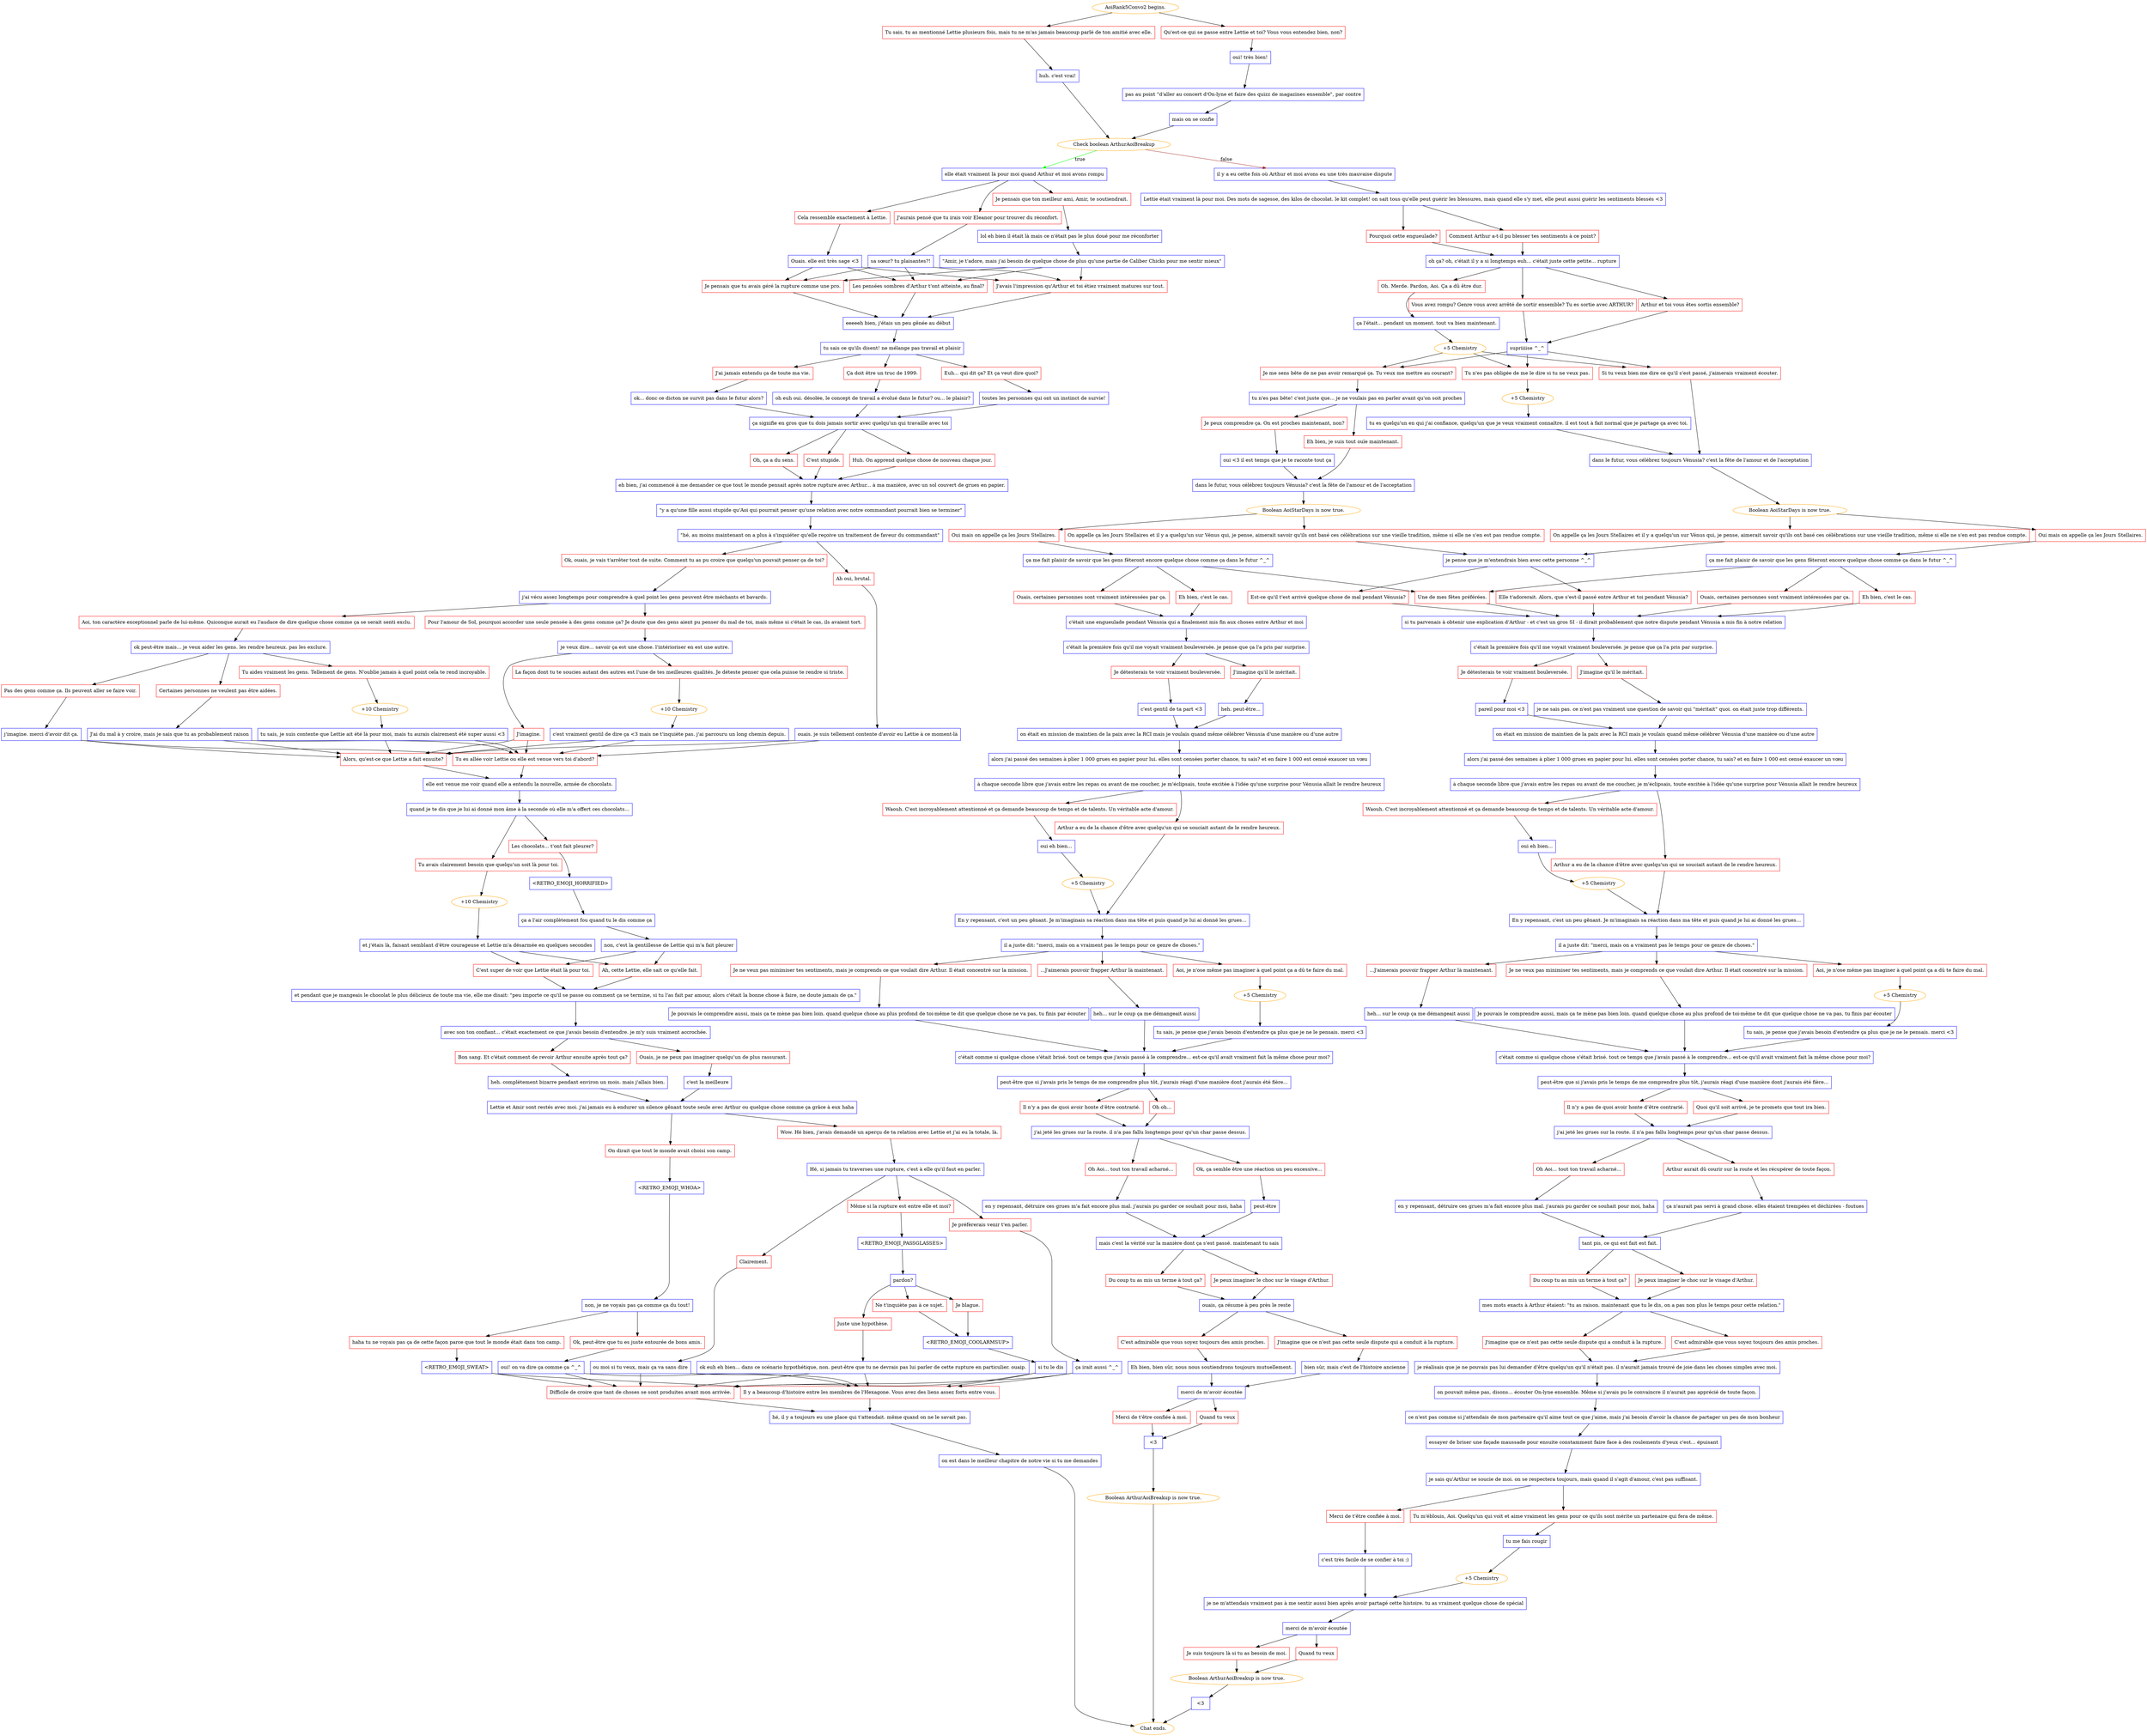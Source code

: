 digraph {
	"AoiRank5Convo2 begins." [color=orange];
		"AoiRank5Convo2 begins." -> j2476135906;
		"AoiRank5Convo2 begins." -> j2944201675;
	j2476135906 [label="Tu sais, tu as mentionné Lettie plusieurs fois, mais tu ne m'as jamais beaucoup parlé de ton amitié avec elle.",shape=box,color=red];
		j2476135906 -> j2164501215;
	j2944201675 [label="Qu'est-ce qui se passe entre Lettie et toi? Vous vous entendez bien, non?",shape=box,color=red];
		j2944201675 -> j3086523580;
	j2164501215 [label="huh. c'est vrai!",shape=box,color=blue];
		j2164501215 -> j3919667655;
	j3086523580 [label="oui! très bien!",shape=box,color=blue];
		j3086523580 -> j2322807909;
	j3919667655 [label="Check boolean ArthurAoiBreakup",color=orange];
		j3919667655 -> j2817550085 [label=true,color=green];
		j3919667655 -> j3671707788 [label=false,color=brown];
	j2322807909 [label="pas au point \"d'aller au concert d'On-lyne et faire des quizz de magazines ensemble\", par contre",shape=box,color=blue];
		j2322807909 -> j1327612943;
	j2817550085 [label="elle était vraiment là pour moi quand Arthur et moi avons rompu",shape=box,color=blue];
		j2817550085 -> j1318387973;
		j2817550085 -> j3549487635;
		j2817550085 -> j936696302;
	j3671707788 [label="il y a eu cette fois où Arthur et moi avons eu une très mauvaise dispute",shape=box,color=blue];
		j3671707788 -> j2061073826;
	j1327612943 [label="mais on se confie",shape=box,color=blue];
		j1327612943 -> j3919667655;
	j1318387973 [label="J'aurais pensé que tu irais voir Eleanor pour trouver du réconfort.",shape=box,color=red];
		j1318387973 -> j2065341797;
	j3549487635 [label="Je pensais que ton meilleur ami, Amir, te soutiendrait.",shape=box,color=red];
		j3549487635 -> j1642386502;
	j936696302 [label="Cela ressemble exactement à Lettie.",shape=box,color=red];
		j936696302 -> j3311597218;
	j2061073826 [label="Lettie était vraiment là pour moi. Des mots de sagesse, des kilos de chocolat. le kit complet! on sait tous qu'elle peut guérir les blessures, mais quand elle s'y met, elle peut aussi guérir les sentiments blessés <3",shape=box,color=blue];
		j2061073826 -> j1373928004;
		j2061073826 -> j2146100616;
	j2065341797 [label="sa sœur? tu plaisantes?!",shape=box,color=blue];
		j2065341797 -> j582226490;
		j2065341797 -> j1516882346;
		j2065341797 -> j1972246268;
	j1642386502 [label="lol eh bien il était là mais ce n'était pas le plus doué pour me réconforter",shape=box,color=blue];
		j1642386502 -> j1391591171;
	j3311597218 [label="Ouais. elle est très sage <3",shape=box,color=blue];
		j3311597218 -> j582226490;
		j3311597218 -> j1516882346;
		j3311597218 -> j1972246268;
	j1373928004 [label="Pourquoi cette engueulade?",shape=box,color=red];
		j1373928004 -> j3903272366;
	j2146100616 [label="Comment Arthur a-t-il pu blesser tes sentiments à ce point?",shape=box,color=red];
		j2146100616 -> j3903272366;
	j582226490 [label="Les pensées sombres d'Arthur t'ont atteinte, au final?",shape=box,color=red];
		j582226490 -> j3877777857;
	j1516882346 [label="Je pensais que tu avais géré la rupture comme une pro.",shape=box,color=red];
		j1516882346 -> j3877777857;
	j1972246268 [label="J'avais l'impression qu'Arthur et toi étiez vraiment matures sur tout.",shape=box,color=red];
		j1972246268 -> j3877777857;
	j1391591171 [label="\"Amir, je t'adore, mais j'ai besoin de quelque chose de plus qu'une partie de Caliber Chicks pour me sentir mieux\"",shape=box,color=blue];
		j1391591171 -> j582226490;
		j1391591171 -> j1516882346;
		j1391591171 -> j1972246268;
	j3903272366 [label="oh ça? oh, c'était il y a si longtemps euh... c'était juste cette petite... rupture",shape=box,color=blue];
		j3903272366 -> j387406798;
		j3903272366 -> j248940198;
		j3903272366 -> j2846479299;
	j3877777857 [label="eeeeeh bien, j'étais un peu gênée au début",shape=box,color=blue];
		j3877777857 -> j2182896456;
	j387406798 [label="Arthur et toi vous êtes sortis ensemble?",shape=box,color=red];
		j387406798 -> j1865531092;
	j248940198 [label="Vous avez rompu? Genre vous avez arrêté de sortir ensemble? Tu es sortie avec ARTHUR?",shape=box,color=red];
		j248940198 -> j1865531092;
	j2846479299 [label="Oh. Merde. Pardon, Aoi. Ça a dû être dur.",shape=box,color=red];
		j2846479299 -> j3595953660;
	j2182896456 [label="tu sais ce qu'ils disent! ne mélange pas travail et plaisir",shape=box,color=blue];
		j2182896456 -> j2534991175;
		j2182896456 -> j1725657850;
		j2182896456 -> j2123744607;
	j1865531092 [label="supriiiise ^_^",shape=box,color=blue];
		j1865531092 -> j2036432658;
		j1865531092 -> j1447317683;
		j1865531092 -> j443390333;
	j3595953660 [label="ça l'était... pendant un moment. tout va bien maintenant.",shape=box,color=blue];
		j3595953660 -> j1152607240;
	j2534991175 [label="J'ai jamais entendu ça de toute ma vie.",shape=box,color=red];
		j2534991175 -> j1898759163;
	j1725657850 [label="Ça doit être un truc de 1999.",shape=box,color=red];
		j1725657850 -> j1904513082;
	j2123744607 [label="Euh... qui dit ça? Et ça veut dire quoi?",shape=box,color=red];
		j2123744607 -> j4094639935;
	j2036432658 [label="Tu n'es pas obligée de me le dire si tu ne veux pas.",shape=box,color=red];
		j2036432658 -> j744951176;
	j1447317683 [label="Si tu veux bien me dire ce qu'il s'est passé, j'aimerais vraiment écouter.",shape=box,color=red];
		j1447317683 -> j512191218;
	j443390333 [label="Je me sens bête de ne pas avoir remarqué ça. Tu veux me mettre au courant?",shape=box,color=red];
		j443390333 -> j3824281511;
	j1152607240 [label="+5 Chemistry",color=orange];
		j1152607240 -> j2036432658;
		j1152607240 -> j1447317683;
		j1152607240 -> j443390333;
	j1898759163 [label="ok... donc ce dicton ne survit pas dans le futur alors?",shape=box,color=blue];
		j1898759163 -> j3483109864;
	j1904513082 [label="oh euh oui. désolée, le concept de travail a évolué dans le futur? ou... le plaisir?",shape=box,color=blue];
		j1904513082 -> j3483109864;
	j4094639935 [label="toutes les personnes qui ont un instinct de survie!",shape=box,color=blue];
		j4094639935 -> j3483109864;
	j744951176 [label="+5 Chemistry",color=orange];
		j744951176 -> j1430208480;
	j512191218 [label="dans le futur, vous célébrez toujours Vénusia? c'est la fête de l'amour et de l'acceptation",shape=box,color=blue];
		j512191218 -> j3698431878;
	j3824281511 [label="tu n'es pas bête! c'est juste que... je ne voulais pas en parler avant qu'on soit proches",shape=box,color=blue];
		j3824281511 -> j3345097850;
		j3824281511 -> j1879290855;
	j3483109864 [label="ça signifie en gros que tu dois jamais sortir avec quelqu'un qui travaille avec toi",shape=box,color=blue];
		j3483109864 -> j2565897709;
		j3483109864 -> j2217660700;
		j3483109864 -> j1005059389;
	j1430208480 [label="tu es quelqu'un en qui j'ai confiance, quelqu'un que je veux vraiment connaître. il est tout à fait normal que je partage ça avec toi.",shape=box,color=blue];
		j1430208480 -> j512191218;
	j3698431878 [label="Boolean AoiStarDays is now true.",color=orange];
		j3698431878 -> j770934791;
		j3698431878 -> j4099516011;
	j3345097850 [label="Eh bien, je suis tout ouïe maintenant.",shape=box,color=red];
		j3345097850 -> j872846832;
	j1879290855 [label="Je peux comprendre ça. On est proches maintenant, non?",shape=box,color=red];
		j1879290855 -> j1096237242;
	j2565897709 [label="Oh, ça a du sens.",shape=box,color=red];
		j2565897709 -> j94003808;
	j2217660700 [label="C'est stupide.",shape=box,color=red];
		j2217660700 -> j94003808;
	j1005059389 [label="Huh. On apprend quelque chose de nouveau chaque jour.",shape=box,color=red];
		j1005059389 -> j94003808;
	j770934791 [label="Oui mais on appelle ça les Jours Stellaires.",shape=box,color=red];
		j770934791 -> j1293245750;
	j4099516011 [label="On appelle ça les Jours Stellaires et il y a quelqu'un sur Vénus qui, je pense, aimerait savoir qu'ils ont basé ces célébrations sur une vieille tradition, même si elle ne s'en est pas rendue compte.",shape=box,color=red];
		j4099516011 -> j3031304952;
	j872846832 [label="dans le futur, vous célébrez toujours Vénusia? c'est la fête de l'amour et de l'acceptation",shape=box,color=blue];
		j872846832 -> j3257642712;
	j1096237242 [label="oui <3 il est temps que je te raconte tout ça",shape=box,color=blue];
		j1096237242 -> j872846832;
	j94003808 [label="eh bien, j'ai commencé à me demander ce que tout le monde pensait après notre rupture avec Arthur... à ma manière, avec un sol couvert de grues en papier.",shape=box,color=blue];
		j94003808 -> j1047202058;
	j1293245750 [label="ça me fait plaisir de savoir que les gens fêteront encore quelque chose comme ça dans le futur ^_^",shape=box,color=blue];
		j1293245750 -> j2224207664;
		j1293245750 -> j2310581674;
		j1293245750 -> j2051556756;
	j3031304952 [label="je pense que je m'entendrais bien avec cette personne ^_^",shape=box,color=blue];
		j3031304952 -> j696824582;
		j3031304952 -> j3676086562;
	j3257642712 [label="Boolean AoiStarDays is now true.",color=orange];
		j3257642712 -> j3808822212;
		j3257642712 -> j1151481392;
	j1047202058 [label="\"y a qu'une fille aussi stupide qu'Aoi qui pourrait penser qu'une relation avec notre commandant pourrait bien se terminer\"",shape=box,color=blue];
		j1047202058 -> j579259687;
	j2224207664 [label="Eh bien, c'est le cas.",shape=box,color=red];
		j2224207664 -> j1251051497;
	j2310581674 [label="Ouais, certaines personnes sont vraiment intéressées par ça.",shape=box,color=red];
		j2310581674 -> j1251051497;
	j2051556756 [label="Une de mes fêtes préférées.",shape=box,color=red];
		j2051556756 -> j1251051497;
	j696824582 [label="Elle t'adorerait. Alors, que s'est-il passé entre Arthur et toi pendant Vénusia?",shape=box,color=red];
		j696824582 -> j1251051497;
	j3676086562 [label="Est-ce qu'il t'est arrivé quelque chose de mal pendant Vénusia?",shape=box,color=red];
		j3676086562 -> j1251051497;
	j3808822212 [label="On appelle ça les Jours Stellaires et il y a quelqu'un sur Vénus qui, je pense, aimerait savoir qu'ils ont basé ces célébrations sur une vieille tradition, même si elle ne s'en est pas rendue compte.",shape=box,color=red];
		j3808822212 -> j3031304952;
	j1151481392 [label="Oui mais on appelle ça les Jours Stellaires.",shape=box,color=red];
		j1151481392 -> j1013322363;
	j579259687 [label="\"hé, au moins maintenant on a plus à s'inquiéter qu'elle reçoive un traitement de faveur du commandant\"",shape=box,color=blue];
		j579259687 -> j2300897957;
		j579259687 -> j1550601318;
	j1251051497 [label="si tu parvenais à obtenir une explication d'Arthur - et c'est un gros SI - il dirait probablement que notre dispute pendant Vénusia a mis fin à notre relation",shape=box,color=blue];
		j1251051497 -> j329567503;
	j1013322363 [label="ça me fait plaisir de savoir que les gens fêteront encore quelque chose comme ça dans le futur ^_^",shape=box,color=blue];
		j1013322363 -> j2051556756;
		j1013322363 -> j325217121;
		j1013322363 -> j456465694;
	j2300897957 [label="Ok, ouais, je vais t'arrêter tout de suite. Comment tu as pu croire que quelqu'un pouvait penser ça de toi?",shape=box,color=red];
		j2300897957 -> j1884943356;
	j1550601318 [label="Ah oui, brutal.",shape=box,color=red];
		j1550601318 -> j3901617926;
	j329567503 [label="c'était la première fois qu'il me voyait vraiment bouleversée. je pense que ça l'a pris par surprise.",shape=box,color=blue];
		j329567503 -> j3123040179;
		j329567503 -> j3752352653;
	j325217121 [label="Ouais, certaines personnes sont vraiment intéressées par ça.",shape=box,color=red];
		j325217121 -> j510924453;
	j456465694 [label="Eh bien, c'est le cas.",shape=box,color=red];
		j456465694 -> j510924453;
	j1884943356 [label="j'ai vécu assez longtemps pour comprendre à quel point les gens peuvent être méchants et bavards.",shape=box,color=blue];
		j1884943356 -> j1825168711;
		j1884943356 -> j3506259953;
	j3901617926 [label="ouais. je suis tellement contente d'avoir eu Lettie à ce moment-là",shape=box,color=blue];
		j3901617926 -> j2750940789;
		j3901617926 -> j4275109784;
	j3123040179 [label="Je détesterais te voir vraiment bouleversée.",shape=box,color=red];
		j3123040179 -> j4264274026;
	j3752352653 [label="J'imagine qu'il le méritait.",shape=box,color=red];
		j3752352653 -> j1441878433;
	j510924453 [label="c'était une engueulade pendant Vénusia qui a finalement mis fin aux choses entre Arthur et moi",shape=box,color=blue];
		j510924453 -> j1170956385;
	j1825168711 [label="Pour l'amour de Sol, pourquoi accorder une seule pensée à des gens comme ça? Je doute que des gens aient pu penser du mal de toi, mais même si c'était le cas, ils avaient tort.",shape=box,color=red];
		j1825168711 -> j1012746574;
	j3506259953 [label="Aoi, ton caractère exceptionnel parle de lui-même. Quiconque aurait eu l'audace de dire quelque chose comme ça se serait senti exclu.",shape=box,color=red];
		j3506259953 -> j1758199772;
	j2750940789 [label="Tu es allée voir Lettie ou elle est venue vers toi d'abord?",shape=box,color=red];
		j2750940789 -> j2720043766;
	j4275109784 [label="Alors, qu'est-ce que Lettie a fait ensuite?",shape=box,color=red];
		j4275109784 -> j2720043766;
	j4264274026 [label="pareil pour moi <3",shape=box,color=blue];
		j4264274026 -> j1817687556;
	j1441878433 [label="je ne sais pas. ce n'est pas vraiment une question de savoir qui \"méritait\" quoi. on était juste trop différents.",shape=box,color=blue];
		j1441878433 -> j1817687556;
	j1170956385 [label="c'était la première fois qu'il me voyait vraiment bouleversée. je pense que ça l'a pris par surprise.",shape=box,color=blue];
		j1170956385 -> j2133995881;
		j1170956385 -> j2197840007;
	j1012746574 [label="je veux dire... savoir ça est une chose. l'intérioriser en est une autre.",shape=box,color=blue];
		j1012746574 -> j525831473;
		j1012746574 -> j1390990808;
	j1758199772 [label="ok peut-être mais... je veux aider les gens. les rendre heureux. pas les exclure.",shape=box,color=blue];
		j1758199772 -> j267931747;
		j1758199772 -> j3784818035;
		j1758199772 -> j3508959132;
	j2720043766 [label="elle est venue me voir quand elle a entendu la nouvelle, armée de chocolats.",shape=box,color=blue];
		j2720043766 -> j454222469;
	j1817687556 [label="on était en mission de maintien de la paix avec la RCI mais je voulais quand même célébrer Vénusia d'une manière ou d'une autre",shape=box,color=blue];
		j1817687556 -> j3133529832;
	j2133995881 [label="Je détesterais te voir vraiment bouleversée.",shape=box,color=red];
		j2133995881 -> j3669379848;
	j2197840007 [label="J'imagine qu'il le méritait.",shape=box,color=red];
		j2197840007 -> j987824925;
	j525831473 [label="La façon dont tu te soucies autant des autres est l'une de tes meilleures qualités. Je déteste penser que cela puisse te rendre si triste.",shape=box,color=red];
		j525831473 -> j4074362868;
	j1390990808 [label="J'imagine.",shape=box,color=red];
		j1390990808 -> j2750940789;
		j1390990808 -> j4275109784;
	j267931747 [label="Pas des gens comme ça. Ils peuvent aller se faire voir.",shape=box,color=red];
		j267931747 -> j3677101230;
	j3784818035 [label="Certaines personnes ne veulent pas être aidées.",shape=box,color=red];
		j3784818035 -> j2939717749;
	j3508959132 [label="Tu aides vraiment les gens. Tellement de gens. N'oublie jamais à quel point cela te rend incroyable.",shape=box,color=red];
		j3508959132 -> j3013422766;
	j454222469 [label="quand je te dis que je lui ai donné mon âme à la seconde où elle m'a offert ces chocolats...",shape=box,color=blue];
		j454222469 -> j2817973989;
		j454222469 -> j147412336;
	j3133529832 [label="alors j'ai passé des semaines à plier 1 000 grues en papier pour lui. elles sont censées porter chance, tu sais? et en faire 1 000 est censé exaucer un vœu",shape=box,color=blue];
		j3133529832 -> j2242264304;
	j3669379848 [label="c'est gentil de ta part <3",shape=box,color=blue];
		j3669379848 -> j3300081374;
	j987824925 [label="heh. peut-être...",shape=box,color=blue];
		j987824925 -> j3300081374;
	j4074362868 [label="+10 Chemistry",color=orange];
		j4074362868 -> j2407114732;
	j3677101230 [label="j'imagine. merci d'avoir dit ça.",shape=box,color=blue];
		j3677101230 -> j2750940789;
		j3677101230 -> j4275109784;
	j2939717749 [label="J'ai du mal à y croire, mais je sais que tu as probablement raison",shape=box,color=blue];
		j2939717749 -> j2750940789;
		j2939717749 -> j4275109784;
	j3013422766 [label="+10 Chemistry",color=orange];
		j3013422766 -> j3752255034;
	j2817973989 [label="Tu avais clairement besoin que quelqu'un soit là pour toi.",shape=box,color=red];
		j2817973989 -> j2910531392;
	j147412336 [label="Les chocolats... t'ont fait pleurer?",shape=box,color=red];
		j147412336 -> j4204525736;
	j2242264304 [label="à chaque seconde libre que j'avais entre les repas ou avant de me coucher, je m'éclipsais, toute excitée à l'idée qu'une surprise pour Vénusia allait le rendre heureux",shape=box,color=blue];
		j2242264304 -> j2100485051;
		j2242264304 -> j2579731093;
	j3300081374 [label="on était en mission de maintien de la paix avec la RCI mais je voulais quand même célébrer Vénusia d'une manière ou d'une autre",shape=box,color=blue];
		j3300081374 -> j1994262036;
	j2407114732 [label="c'est vraiment gentil de dire ça <3 mais ne t'inquiète pas. j'ai parcouru un long chemin depuis.",shape=box,color=blue];
		j2407114732 -> j2750940789;
		j2407114732 -> j4275109784;
	j3752255034 [label="tu sais, je suis contente que Lettie ait été là pour moi, mais tu aurais clairement été super aussi <3",shape=box,color=blue];
		j3752255034 -> j2750940789;
		j3752255034 -> j4275109784;
	j2910531392 [label="+10 Chemistry",color=orange];
		j2910531392 -> j276955671;
	j4204525736 [label="<RETRO_EMOJI_HORRIFIED>",shape=box,color=blue];
		j4204525736 -> j4131899839;
	j2100485051 [label="Waouh. C'est incroyablement attentionné et ça demande beaucoup de temps et de talents. Un véritable acte d'amour.",shape=box,color=red];
		j2100485051 -> j3513614981;
	j2579731093 [label="Arthur a eu de la chance d'être avec quelqu'un qui se souciait autant de le rendre heureux.",shape=box,color=red];
		j2579731093 -> j4100646125;
	j1994262036 [label="alors j'ai passé des semaines à plier 1 000 grues en papier pour lui. elles sont censées porter chance, tu sais? et en faire 1 000 est censé exaucer un vœu",shape=box,color=blue];
		j1994262036 -> j2275791539;
	j276955671 [label="et j'étais là, faisant semblant d'être courageuse et Lettie m'a désarmée en quelques secondes",shape=box,color=blue];
		j276955671 -> j1861242554;
		j276955671 -> j3522889377;
	j4131899839 [label="ça a l'air complètement fou quand tu le dis comme ça",shape=box,color=blue];
		j4131899839 -> j1143297721;
	j3513614981 [label="oui eh bien...",shape=box,color=blue];
		j3513614981 -> j3926828943;
	j4100646125 [label="En y repensant, c'est un peu gênant. Je m'imaginais sa réaction dans ma tête et puis quand je lui ai donné les grues...",shape=box,color=blue];
		j4100646125 -> j472934199;
	j2275791539 [label="à chaque seconde libre que j'avais entre les repas ou avant de me coucher, je m'éclipsais, toute excitée à l'idée qu'une surprise pour Vénusia allait le rendre heureux",shape=box,color=blue];
		j2275791539 -> j1140448291;
		j2275791539 -> j2635012975;
	j1861242554 [label="C'est super de voir que Lettie était là pour toi.",shape=box,color=red];
		j1861242554 -> j3286530880;
	j3522889377 [label="Ah, cette Lettie, elle sait ce qu'elle fait.",shape=box,color=red];
		j3522889377 -> j3286530880;
	j1143297721 [label="non, c'est la gentillesse de Lettie qui m'a fait pleurer",shape=box,color=blue];
		j1143297721 -> j1861242554;
		j1143297721 -> j3522889377;
	j3926828943 [label="+5 Chemistry",color=orange];
		j3926828943 -> j4100646125;
	j472934199 [label="il a juste dit: \"merci, mais on a vraiment pas le temps pour ce genre de choses.\"",shape=box,color=blue];
		j472934199 -> j1619862246;
		j472934199 -> j892868737;
		j472934199 -> j7446204;
	j1140448291 [label="Arthur a eu de la chance d'être avec quelqu'un qui se souciait autant de le rendre heureux.",shape=box,color=red];
		j1140448291 -> j40075174;
	j2635012975 [label="Waouh. C'est incroyablement attentionné et ça demande beaucoup de temps et de talents. Un véritable acte d'amour.",shape=box,color=red];
		j2635012975 -> j3879710249;
	j3286530880 [label="et pendant que je mangeais le chocolat le plus délicieux de toute ma vie, elle me disait: \"peu importe ce qu'il se passe ou comment ça se termine, si tu l'as fait par amour, alors c'était la bonne chose à faire, ne doute jamais de ça.\"",shape=box,color=blue];
		j3286530880 -> j3869314293;
	j1619862246 [label="...J'aimerais pouvoir frapper Arthur là maintenant.",shape=box,color=red];
		j1619862246 -> j2621354408;
	j892868737 [label="Aoi, je n'ose même pas imaginer à quel point ça a dû te faire du mal.",shape=box,color=red];
		j892868737 -> j3213432772;
	j7446204 [label="Je ne veux pas minimiser tes sentiments, mais je comprends ce que voulait dire Arthur. Il était concentré sur la mission.",shape=box,color=red];
		j7446204 -> j741144735;
	j40075174 [label="En y repensant, c'est un peu gênant. Je m'imaginais sa réaction dans ma tête et puis quand je lui ai donné les grues...",shape=box,color=blue];
		j40075174 -> j3159370146;
	j3879710249 [label="oui eh bien...",shape=box,color=blue];
		j3879710249 -> j2783106210;
	j3869314293 [label="avec son ton confiant... c'était exactement ce que j'avais besoin d'entendre. je m'y suis vraiment accrochée.",shape=box,color=blue];
		j3869314293 -> j2602140830;
		j3869314293 -> j1904640916;
	j2621354408 [label="heh... sur le coup ça me démangeait aussi",shape=box,color=blue];
		j2621354408 -> j496535425;
	j3213432772 [label="+5 Chemistry",color=orange];
		j3213432772 -> j2312156665;
	j741144735 [label="Je pouvais le comprendre aussi, mais ça te mène pas bien loin. quand quelque chose au plus profond de toi-même te dit que quelque chose ne va pas, tu finis par écouter",shape=box,color=blue];
		j741144735 -> j496535425;
	j3159370146 [label="il a juste dit: \"merci, mais on a vraiment pas le temps pour ce genre de choses.\"",shape=box,color=blue];
		j3159370146 -> j2122233556;
		j3159370146 -> j221048312;
		j3159370146 -> j546236843;
	j2783106210 [label="+5 Chemistry",color=orange];
		j2783106210 -> j40075174;
	j2602140830 [label="Bon sang. Et c'était comment de revoir Arthur ensuite après tout ça?",shape=box,color=red];
		j2602140830 -> j1517684888;
	j1904640916 [label="Ouais, je ne peux pas imaginer quelqu’un de plus rassurant.",shape=box,color=red];
		j1904640916 -> j2623346813;
	j496535425 [label="c'était comme si quelque chose s'était brisé. tout ce temps que j'avais passé à le comprendre... est-ce qu'il avait vraiment fait la même chose pour moi?",shape=box,color=blue];
		j496535425 -> j2482352477;
	j2312156665 [label="tu sais, je pense que j'avais besoin d'entendre ça plus que je ne le pensais. merci <3",shape=box,color=blue];
		j2312156665 -> j496535425;
	j2122233556 [label="Je ne veux pas minimiser tes sentiments, mais je comprends ce que voulait dire Arthur. Il était concentré sur la mission.",shape=box,color=red];
		j2122233556 -> j3005941405;
	j221048312 [label="Aoi, je n'ose même pas imaginer à quel point ça a dû te faire du mal.",shape=box,color=red];
		j221048312 -> j980690323;
	j546236843 [label="...J'aimerais pouvoir frapper Arthur là maintenant.",shape=box,color=red];
		j546236843 -> j1796034394;
	j1517684888 [label="heh. complètement bizarre pendant environ un mois. mais j'allais bien.",shape=box,color=blue];
		j1517684888 -> j1729286952;
	j2623346813 [label="c'est la meilleure",shape=box,color=blue];
		j2623346813 -> j1729286952;
	j2482352477 [label="peut-être que si j'avais pris le temps de me comprendre plus tôt, j'aurais réagi d'une manière dont j'aurais été fière...",shape=box,color=blue];
		j2482352477 -> j3051322740;
		j2482352477 -> j3928219699;
	j3005941405 [label="Je pouvais le comprendre aussi, mais ça te mène pas bien loin. quand quelque chose au plus profond de toi-même te dit que quelque chose ne va pas, tu finis par écouter",shape=box,color=blue];
		j3005941405 -> j229547944;
	j980690323 [label="+5 Chemistry",color=orange];
		j980690323 -> j2629819351;
	j1796034394 [label="heh... sur le coup ça me démangeait aussi",shape=box,color=blue];
		j1796034394 -> j229547944;
	j1729286952 [label="Lettie et Amir sont restés avec moi. j'ai jamais eu à endurer un silence gênant toute seule avec Arthur ou quelque chose comme ça grâce à eux haha",shape=box,color=blue];
		j1729286952 -> j1097845174;
		j1729286952 -> j256099434;
	j3051322740 [label="Il n’y a pas de quoi avoir honte d’être contrarié.",shape=box,color=red];
		j3051322740 -> j534016614;
	j3928219699 [label="Quoi qu'il soit arrivé, je te promets que tout ira bien.",shape=box,color=red];
		j3928219699 -> j534016614;
	j229547944 [label="c'était comme si quelque chose s'était brisé. tout ce temps que j'avais passé à le comprendre... est-ce qu'il avait vraiment fait la même chose pour moi?",shape=box,color=blue];
		j229547944 -> j887659615;
	j2629819351 [label="tu sais, je pense que j'avais besoin d'entendre ça plus que je ne le pensais. merci <3",shape=box,color=blue];
		j2629819351 -> j229547944;
	j1097845174 [label="Wow. Hé bien, j'avais demandé un aperçu de ta relation avec Lettie et j'ai eu la totale, là.",shape=box,color=red];
		j1097845174 -> j796589318;
	j256099434 [label="On dirait que tout le monde avait choisi son camp.",shape=box,color=red];
		j256099434 -> j1059668475;
	j534016614 [label="j'ai jeté les grues sur la route. il n'a pas fallu longtemps pour qu'un char passe dessus.",shape=box,color=blue];
		j534016614 -> j531384961;
		j534016614 -> j781237783;
	j887659615 [label="peut-être que si j'avais pris le temps de me comprendre plus tôt, j'aurais réagi d'une manière dont j'aurais été fière...",shape=box,color=blue];
		j887659615 -> j2260048769;
		j887659615 -> j1111421499;
	j796589318 [label="Hé, si jamais tu traverses une rupture, c'est à elle qu'il faut en parler.",shape=box,color=blue];
		j796589318 -> j2247322888;
		j796589318 -> j2704033029;
		j796589318 -> j4142238984;
	j1059668475 [label="<RETRO_EMOJI_WHOA>",shape=box,color=blue];
		j1059668475 -> j1795730361;
	j531384961 [label="Oh Aoi... tout ton travail acharné...",shape=box,color=red];
		j531384961 -> j4064401758;
	j781237783 [label="Arthur aurait dû courir sur la route et les récupérer de toute façon.",shape=box,color=red];
		j781237783 -> j1674377269;
	j2260048769 [label="Il n’y a pas de quoi avoir honte d’être contrarié.",shape=box,color=red];
		j2260048769 -> j3276747321;
	j1111421499 [label="Oh oh...",shape=box,color=red];
		j1111421499 -> j3276747321;
	j2247322888 [label="Même si la rupture est entre elle et moi?",shape=box,color=red];
		j2247322888 -> j1855212677;
	j2704033029 [label="Je préfèrerais venir t'en parler.",shape=box,color=red];
		j2704033029 -> j3862900969;
	j4142238984 [label="Clairement.",shape=box,color=red];
		j4142238984 -> j3124583883;
	j1795730361 [label="non, je ne voyais pas ça comme ça du tout!",shape=box,color=blue];
		j1795730361 -> j1489671632;
		j1795730361 -> j3518814275;
	j4064401758 [label="en y repensant, détruire ces grues m'a fait encore plus mal. j'aurais pu garder ce souhait pour moi, haha",shape=box,color=blue];
		j4064401758 -> j3399157567;
	j1674377269 [label="ça n'aurait pas servi à grand chose. elles étaient trempées et déchirées - foutues",shape=box,color=blue];
		j1674377269 -> j3399157567;
	j3276747321 [label="j'ai jeté les grues sur la route. il n'a pas fallu longtemps pour qu'un char passe dessus.",shape=box,color=blue];
		j3276747321 -> j1235466560;
		j3276747321 -> j1296008136;
	j1855212677 [label="<RETRO_EMOJI_PASSGLASSES>",shape=box,color=blue];
		j1855212677 -> j142555474;
	j3862900969 [label="ça irait aussi ^_^",shape=box,color=blue];
		j3862900969 -> j2234846020;
		j3862900969 -> j2491989538;
	j3124583883 [label="ou moi si tu veux, mais ça va sans dire",shape=box,color=blue];
		j3124583883 -> j2234846020;
		j3124583883 -> j2491989538;
	j1489671632 [label="haha tu ne voyais pas ça de cette façon parce que tout le monde était dans ton camp.",shape=box,color=red];
		j1489671632 -> j3599167279;
	j3518814275 [label="Ok, peut-être que tu es juste entourée de bons amis.",shape=box,color=red];
		j3518814275 -> j2023706982;
	j3399157567 [label="tant pis, ce qui est fait est fait.",shape=box,color=blue];
		j3399157567 -> j1921604173;
		j3399157567 -> j3125983249;
	j1235466560 [label="Oh Aoi... tout ton travail acharné...",shape=box,color=red];
		j1235466560 -> j2958400707;
	j1296008136 [label="Ok, ça semble être une réaction un peu excessive...",shape=box,color=red];
		j1296008136 -> j3532302667;
	j142555474 [label="pardon?",shape=box,color=blue];
		j142555474 -> j2226943303;
		j142555474 -> j829690857;
		j142555474 -> j2428553930;
	j2234846020 [label="Il y a beaucoup d'histoire entre les membres de l'Hexagone. Vous avez des liens assez forts entre vous.",shape=box,color=red];
		j2234846020 -> j909338555;
	j2491989538 [label="Difficile de croire que tant de choses se sont produites avant mon arrivée.",shape=box,color=red];
		j2491989538 -> j909338555;
	j3599167279 [label="<RETRO_EMOJI_SWEAT>",shape=box,color=blue];
		j3599167279 -> j2234846020;
		j3599167279 -> j2491989538;
	j2023706982 [label="oui! on va dire ça comme ça ^_^",shape=box,color=blue];
		j2023706982 -> j2234846020;
		j2023706982 -> j2491989538;
	j1921604173 [label="Du coup tu as mis un terme à tout ça?",shape=box,color=red];
		j1921604173 -> j2061497832;
	j3125983249 [label="Je peux imaginer le choc sur le visage d'Arthur.",shape=box,color=red];
		j3125983249 -> j2061497832;
	j2958400707 [label="en y repensant, détruire ces grues m'a fait encore plus mal. j'aurais pu garder ce souhait pour moi, haha",shape=box,color=blue];
		j2958400707 -> j3560387533;
	j3532302667 [label="peut-être",shape=box,color=blue];
		j3532302667 -> j3560387533;
	j2226943303 [label="Juste une hypothèse.",shape=box,color=red];
		j2226943303 -> j667445544;
	j829690857 [label="Je blague.",shape=box,color=red];
		j829690857 -> j2499084928;
	j2428553930 [label="Ne t'inquiète pas à ce sujet.",shape=box,color=red];
		j2428553930 -> j2499084928;
	j909338555 [label="hé, il y a toujours eu une place qui t'attendait. même quand on ne le savait pas.",shape=box,color=blue];
		j909338555 -> j1782562065;
	j2061497832 [label="mes mots exacts à Arthur étaient: \"tu as raison. maintenant que tu le dis, on a pas non plus le temps pour cette relation.\"",shape=box,color=blue];
		j2061497832 -> j4054246872;
		j2061497832 -> j2315361669;
	j3560387533 [label="mais c'est la vérité sur la manière dont ça s'est passé. maintenant tu sais",shape=box,color=blue];
		j3560387533 -> j2048016463;
		j3560387533 -> j2439434469;
	j667445544 [label="ok euh eh bien... dans ce scénario hypothétique, non. peut-être que tu ne devrais pas lui parler de cette rupture en particulier. ouaip.",shape=box,color=blue];
		j667445544 -> j2234846020;
		j667445544 -> j2491989538;
	j2499084928 [label="<RETRO_EMOJI_COOLARMSUP>",shape=box,color=blue];
		j2499084928 -> j1819966371;
	j1782562065 [label="on est dans le meilleur chapitre de notre vie si tu me demandes",shape=box,color=blue];
		j1782562065 -> "Chat ends.";
	j4054246872 [label="C'est admirable que vous soyez toujours des amis proches.",shape=box,color=red];
		j4054246872 -> j3330657059;
	j2315361669 [label="J'imagine que ce n'est pas cette seule dispute qui a conduit à la rupture.",shape=box,color=red];
		j2315361669 -> j3330657059;
	j2048016463 [label="Du coup tu as mis un terme à tout ça?",shape=box,color=red];
		j2048016463 -> j388375350;
	j2439434469 [label="Je peux imaginer le choc sur le visage d'Arthur.",shape=box,color=red];
		j2439434469 -> j388375350;
	j1819966371 [label="si tu le dis",shape=box,color=blue];
		j1819966371 -> j2234846020;
		j1819966371 -> j2491989538;
	"Chat ends." [color=orange];
	j3330657059 [label="je réalisais que je ne pouvais pas lui demander d'être quelqu'un qu'il n'était pas. il n'aurait jamais trouvé de joie dans les choses simples avec moi.",shape=box,color=blue];
		j3330657059 -> j4239352042;
	j388375350 [label="ouais, ça résume à peu près le reste",shape=box,color=blue];
		j388375350 -> j3032911450;
		j388375350 -> j1412747972;
	j4239352042 [label="on pouvait même pas, disons... écouter On-lyne ensemble. Même si j'avais pu le convaincre il n'aurait pas apprécié de toute façon.",shape=box,color=blue];
		j4239352042 -> j1033658952;
	j3032911450 [label="C'est admirable que vous soyez toujours des amis proches.",shape=box,color=red];
		j3032911450 -> j26848636;
	j1412747972 [label="J'imagine que ce n'est pas cette seule dispute qui a conduit à la rupture.",shape=box,color=red];
		j1412747972 -> j2362259389;
	j1033658952 [label="ce n'est pas comme si j'attendais de mon partenaire qu'il aime tout ce que j'aime, mais j'ai besoin d'avoir la chance de partager un peu de mon bonheur",shape=box,color=blue];
		j1033658952 -> j361500066;
	j26848636 [label="Eh bien, bien sûr, nous nous soutiendrons toujours mutuellement.",shape=box,color=blue];
		j26848636 -> j1738661185;
	j2362259389 [label="bien sûr, mais c'est de l'histoire ancienne",shape=box,color=blue];
		j2362259389 -> j1738661185;
	j361500066 [label="essayer de briser une façade maussade pour ensuite constamment faire face à des roulements d'yeux c'est... épuisant",shape=box,color=blue];
		j361500066 -> j1658882965;
	j1738661185 [label="merci de m'avoir écoutée",shape=box,color=blue];
		j1738661185 -> j2020918176;
		j1738661185 -> j115166105;
	j1658882965 [label="je sais qu'Arthur se soucie de moi. on se respectera toujours, mais quand il s'agit d'amour, c'est pas suffisant.",shape=box,color=blue];
		j1658882965 -> j1369831104;
		j1658882965 -> j1993470775;
	j2020918176 [label="Quand tu veux",shape=box,color=red];
		j2020918176 -> j3847458547;
	j115166105 [label="Merci de t'être confiée à moi.",shape=box,color=red];
		j115166105 -> j3847458547;
	j1369831104 [label="Merci de t'être confiée à moi.",shape=box,color=red];
		j1369831104 -> j2550869916;
	j1993470775 [label="Tu m'éblouis, Aoi. Quelqu'un qui voit et aime vraiment les gens pour ce qu'ils sont mérite un partenaire qui fera de même.",shape=box,color=red];
		j1993470775 -> j2166742861;
	j3847458547 [label="<3",shape=box,color=blue];
		j3847458547 -> j122023758;
	j2550869916 [label="c'est très facile de se confier à toi :)",shape=box,color=blue];
		j2550869916 -> j433069685;
	j2166742861 [label="tu me fais rougir",shape=box,color=blue];
		j2166742861 -> j432413277;
	j122023758 [label="Boolean ArthurAoiBreakup is now true.",color=orange];
		j122023758 -> "Chat ends.";
	j433069685 [label="je ne m'attendais vraiment pas à me sentir aussi bien après avoir partagé cette histoire. tu as vraiment quelque chose de spécial",shape=box,color=blue];
		j433069685 -> j904430861;
	j432413277 [label="+5 Chemistry",color=orange];
		j432413277 -> j433069685;
	j904430861 [label="merci de m'avoir écoutée",shape=box,color=blue];
		j904430861 -> j95579550;
		j904430861 -> j2999667297;
	j95579550 [label="Je suis toujours là si tu as besoin de moi.",shape=box,color=red];
		j95579550 -> j242659642;
	j2999667297 [label="Quand tu veux",shape=box,color=red];
		j2999667297 -> j242659642;
	j242659642 [label="Boolean ArthurAoiBreakup is now true.",color=orange];
		j242659642 -> j1841680728;
	j1841680728 [label="<3",shape=box,color=blue];
		j1841680728 -> "Chat ends.";
}